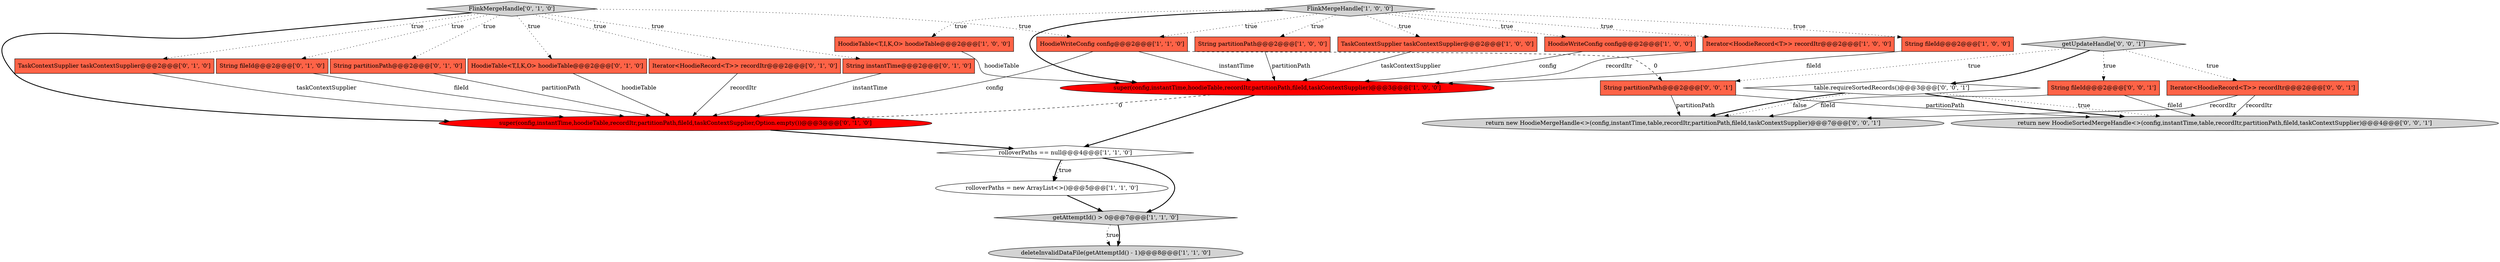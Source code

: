 digraph {
0 [style = filled, label = "FlinkMergeHandle['1', '0', '0']", fillcolor = lightgray, shape = diamond image = "AAA0AAABBB1BBB"];
15 [style = filled, label = "String partitionPath@@@2@@@['0', '1', '0']", fillcolor = tomato, shape = box image = "AAA0AAABBB2BBB"];
17 [style = filled, label = "String instantTime@@@2@@@['0', '1', '0']", fillcolor = tomato, shape = box image = "AAA0AAABBB2BBB"];
1 [style = filled, label = "rolloverPaths = new ArrayList<>()@@@5@@@['1', '1', '0']", fillcolor = white, shape = ellipse image = "AAA0AAABBB1BBB"];
12 [style = filled, label = "getAttemptId() > 0@@@7@@@['1', '1', '0']", fillcolor = lightgray, shape = diamond image = "AAA0AAABBB1BBB"];
16 [style = filled, label = "FlinkMergeHandle['0', '1', '0']", fillcolor = lightgray, shape = diamond image = "AAA0AAABBB2BBB"];
9 [style = filled, label = "String partitionPath@@@2@@@['1', '0', '0']", fillcolor = tomato, shape = box image = "AAA0AAABBB1BBB"];
26 [style = filled, label = "Iterator<HoodieRecord<T>> recordItr@@@2@@@['0', '0', '1']", fillcolor = tomato, shape = box image = "AAA0AAABBB3BBB"];
2 [style = filled, label = "deleteInvalidDataFile(getAttemptId() - 1)@@@8@@@['1', '1', '0']", fillcolor = lightgray, shape = ellipse image = "AAA0AAABBB1BBB"];
13 [style = filled, label = "TaskContextSupplier taskContextSupplier@@@2@@@['0', '1', '0']", fillcolor = tomato, shape = box image = "AAA0AAABBB2BBB"];
18 [style = filled, label = "String fileId@@@2@@@['0', '1', '0']", fillcolor = tomato, shape = box image = "AAA0AAABBB2BBB"];
11 [style = filled, label = "HoodieWriteConfig config@@@2@@@['1', '1', '0']", fillcolor = tomato, shape = box image = "AAA0AAABBB1BBB"];
5 [style = filled, label = "TaskContextSupplier taskContextSupplier@@@2@@@['1', '0', '0']", fillcolor = tomato, shape = box image = "AAA0AAABBB1BBB"];
14 [style = filled, label = "HoodieTable<T,I,K,O> hoodieTable@@@2@@@['0', '1', '0']", fillcolor = tomato, shape = box image = "AAA0AAABBB2BBB"];
23 [style = filled, label = "table.requireSortedRecords()@@@3@@@['0', '0', '1']", fillcolor = white, shape = diamond image = "AAA0AAABBB3BBB"];
24 [style = filled, label = "getUpdateHandle['0', '0', '1']", fillcolor = lightgray, shape = diamond image = "AAA0AAABBB3BBB"];
22 [style = filled, label = "return new HoodieSortedMergeHandle<>(config,instantTime,table,recordItr,partitionPath,fileId,taskContextSupplier)@@@4@@@['0', '0', '1']", fillcolor = lightgray, shape = ellipse image = "AAA0AAABBB3BBB"];
3 [style = filled, label = "HoodieWriteConfig config@@@2@@@['1', '0', '0']", fillcolor = tomato, shape = box image = "AAA0AAABBB1BBB"];
19 [style = filled, label = "super(config,instantTime,hoodieTable,recordItr,partitionPath,fileId,taskContextSupplier,Option.empty())@@@3@@@['0', '1', '0']", fillcolor = red, shape = ellipse image = "AAA1AAABBB2BBB"];
8 [style = filled, label = "Iterator<HoodieRecord<T>> recordItr@@@2@@@['1', '0', '0']", fillcolor = tomato, shape = box image = "AAA0AAABBB1BBB"];
6 [style = filled, label = "super(config,instantTime,hoodieTable,recordItr,partitionPath,fileId,taskContextSupplier)@@@3@@@['1', '0', '0']", fillcolor = red, shape = ellipse image = "AAA1AAABBB1BBB"];
25 [style = filled, label = "return new HoodieMergeHandle<>(config,instantTime,table,recordItr,partitionPath,fileId,taskContextSupplier)@@@7@@@['0', '0', '1']", fillcolor = lightgray, shape = ellipse image = "AAA0AAABBB3BBB"];
21 [style = filled, label = "String fileId@@@2@@@['0', '0', '1']", fillcolor = tomato, shape = box image = "AAA0AAABBB3BBB"];
10 [style = filled, label = "rolloverPaths == null@@@4@@@['1', '1', '0']", fillcolor = white, shape = diamond image = "AAA0AAABBB1BBB"];
4 [style = filled, label = "String fileId@@@2@@@['1', '0', '0']", fillcolor = tomato, shape = box image = "AAA0AAABBB1BBB"];
7 [style = filled, label = "HoodieTable<T,I,K,O> hoodieTable@@@2@@@['1', '0', '0']", fillcolor = tomato, shape = box image = "AAA0AAABBB1BBB"];
27 [style = filled, label = "String partitionPath@@@2@@@['0', '0', '1']", fillcolor = tomato, shape = box image = "AAA0AAABBB3BBB"];
20 [style = filled, label = "Iterator<HoodieRecord<T>> recordItr@@@2@@@['0', '1', '0']", fillcolor = tomato, shape = box image = "AAA0AAABBB2BBB"];
5->6 [style = solid, label="taskContextSupplier"];
23->25 [style = bold, label=""];
0->5 [style = dotted, label="true"];
16->13 [style = dotted, label="true"];
23->22 [style = dotted, label="true"];
0->6 [style = bold, label=""];
16->18 [style = dotted, label="true"];
16->17 [style = dotted, label="true"];
11->6 [style = solid, label="instantTime"];
14->19 [style = solid, label="hoodieTable"];
12->2 [style = dotted, label="true"];
0->4 [style = dotted, label="true"];
17->19 [style = solid, label="instantTime"];
21->22 [style = solid, label="fileId"];
7->6 [style = solid, label="hoodieTable"];
19->10 [style = bold, label=""];
16->20 [style = dotted, label="true"];
24->27 [style = dotted, label="true"];
16->19 [style = bold, label=""];
24->23 [style = bold, label=""];
3->6 [style = solid, label="config"];
26->25 [style = solid, label="recordItr"];
8->6 [style = solid, label="recordItr"];
0->8 [style = dotted, label="true"];
12->2 [style = bold, label=""];
20->19 [style = solid, label="recordItr"];
4->6 [style = solid, label="fileId"];
23->22 [style = bold, label=""];
23->25 [style = dotted, label="false"];
27->22 [style = solid, label="partitionPath"];
24->26 [style = dotted, label="true"];
10->12 [style = bold, label=""];
6->10 [style = bold, label=""];
27->25 [style = solid, label="partitionPath"];
15->19 [style = solid, label="partitionPath"];
16->14 [style = dotted, label="true"];
6->19 [style = dashed, label="0"];
1->12 [style = bold, label=""];
9->6 [style = solid, label="partitionPath"];
0->3 [style = dotted, label="true"];
10->1 [style = dotted, label="true"];
13->19 [style = solid, label="taskContextSupplier"];
11->27 [style = dashed, label="0"];
21->25 [style = solid, label="fileId"];
26->22 [style = solid, label="recordItr"];
10->1 [style = bold, label=""];
0->11 [style = dotted, label="true"];
0->9 [style = dotted, label="true"];
16->11 [style = dotted, label="true"];
24->21 [style = dotted, label="true"];
0->7 [style = dotted, label="true"];
16->15 [style = dotted, label="true"];
11->19 [style = solid, label="config"];
18->19 [style = solid, label="fileId"];
}
